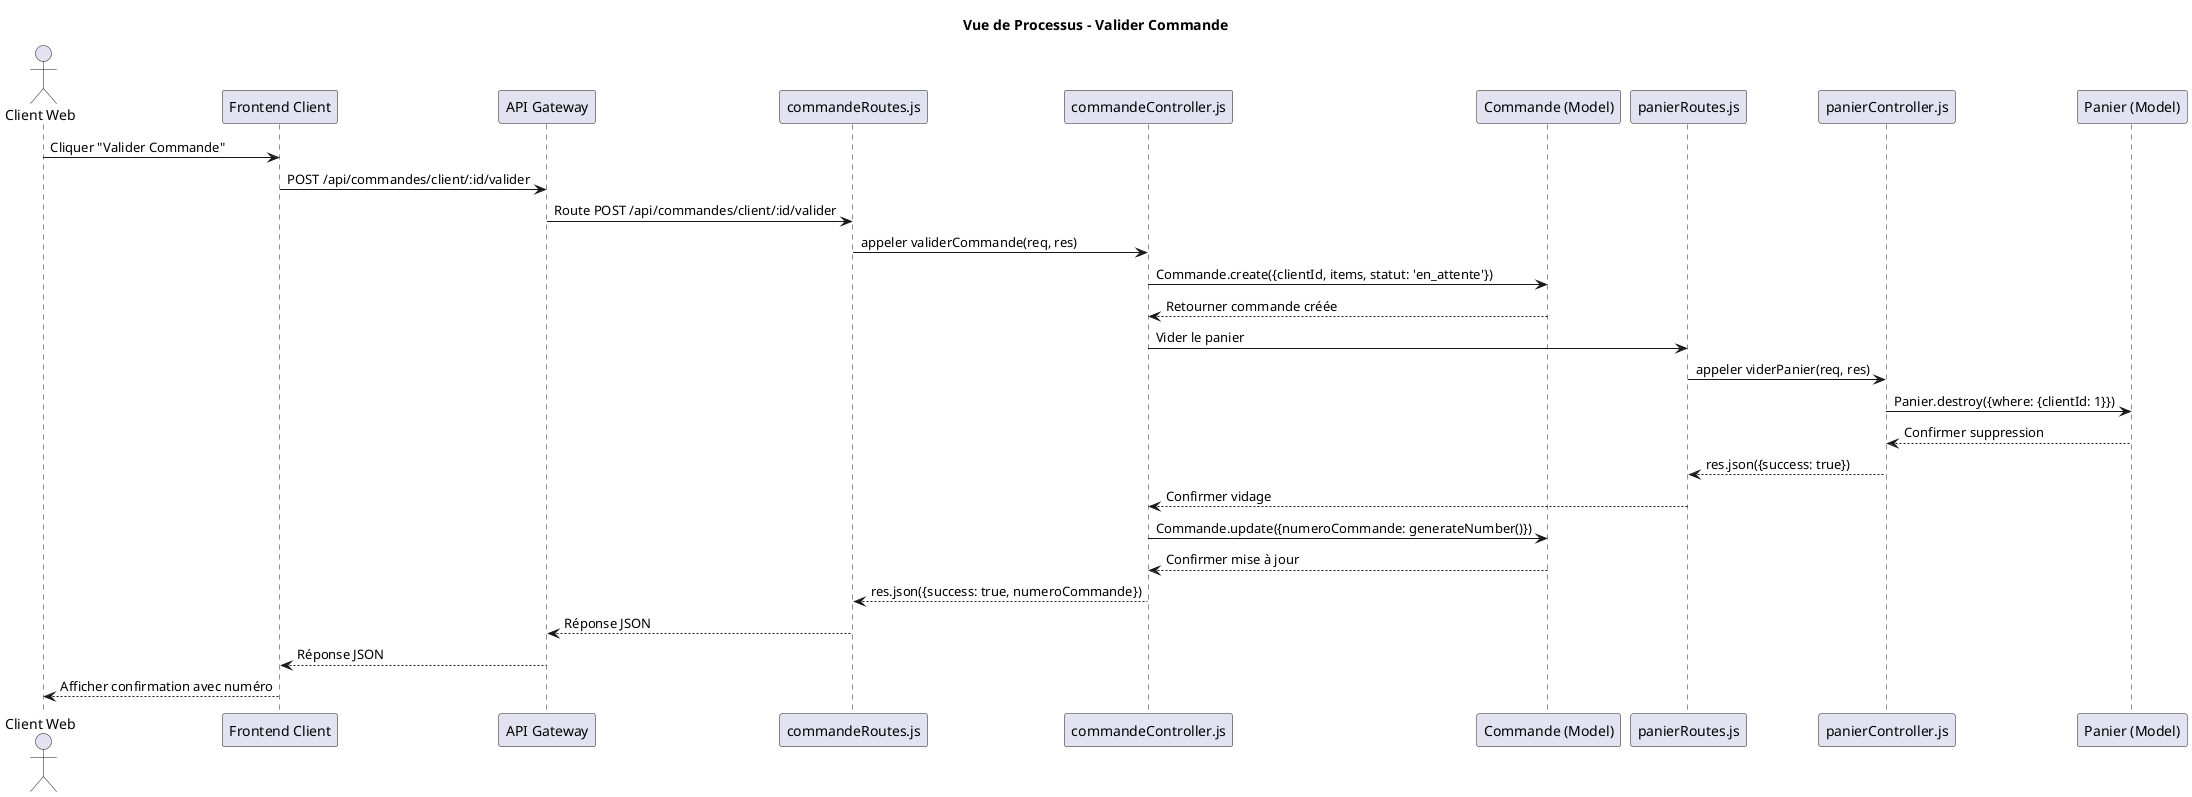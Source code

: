 @startuml vue_processus_valider_commande

title Vue de Processus - Valider Commande

actor "Client Web" as CW
participant "Frontend Client" as FE
participant "API Gateway" as AG
participant "commandeRoutes.js" as CR
participant "commandeController.js" as CC
participant "Commande (Model)" as CM
participant "panierRoutes.js" as PR
participant "panierController.js" as PC
participant "Panier (Model)" as PM

CW -> FE : Cliquer "Valider Commande"
FE -> AG : POST /api/commandes/client/:id/valider
AG -> CR : Route POST /api/commandes/client/:id/valider
CR -> CC : appeler validerCommande(req, res)

CC -> CM : Commande.create({clientId, items, statut: 'en_attente'})
CM --> CC : Retourner commande créée

CC -> PR : Vider le panier
PR -> PC : appeler viderPanier(req, res)
PC -> PM : Panier.destroy({where: {clientId: 1}})
PM --> PC : Confirmer suppression
PC --> PR : res.json({success: true})
PR --> CC : Confirmer vidage

CC -> CM : Commande.update({numeroCommande: generateNumber()})
CM --> CC : Confirmer mise à jour

CC --> CR : res.json({success: true, numeroCommande})
CR --> AG : Réponse JSON
AG --> FE : Réponse JSON
FE --> CW : Afficher confirmation avec numéro

@enduml 